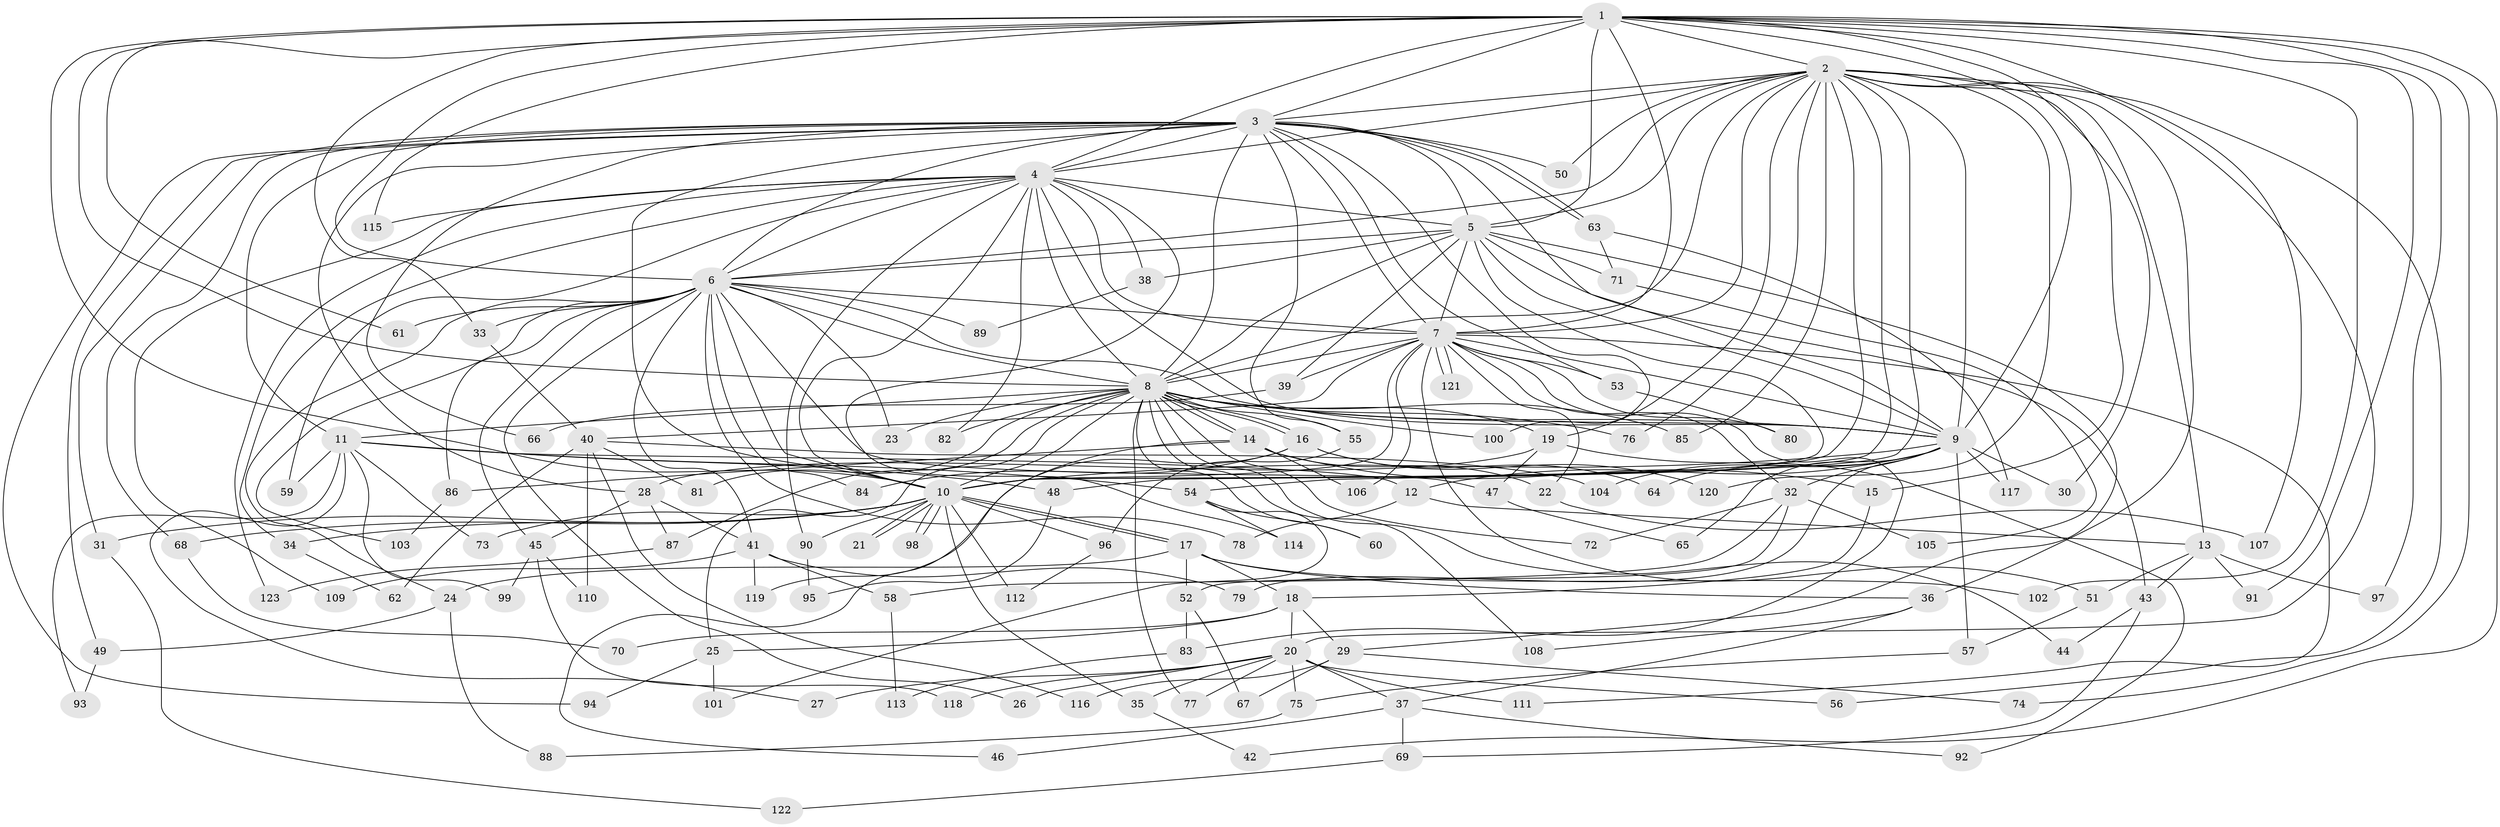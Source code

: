 // coarse degree distribution, {18: 0.03278688524590164, 16: 0.03278688524590164, 13: 0.01639344262295082, 25: 0.01639344262295082, 20: 0.01639344262295082, 24: 0.01639344262295082, 17: 0.01639344262295082, 21: 0.01639344262295082, 11: 0.03278688524590164, 4: 0.04918032786885246, 7: 0.06557377049180328, 3: 0.19672131147540983, 6: 0.04918032786885246, 9: 0.01639344262295082, 5: 0.04918032786885246, 2: 0.36065573770491804, 8: 0.01639344262295082}
// Generated by graph-tools (version 1.1) at 2025/17/03/04/25 18:17:46]
// undirected, 123 vertices, 271 edges
graph export_dot {
graph [start="1"]
  node [color=gray90,style=filled];
  1;
  2;
  3;
  4;
  5;
  6;
  7;
  8;
  9;
  10;
  11;
  12;
  13;
  14;
  15;
  16;
  17;
  18;
  19;
  20;
  21;
  22;
  23;
  24;
  25;
  26;
  27;
  28;
  29;
  30;
  31;
  32;
  33;
  34;
  35;
  36;
  37;
  38;
  39;
  40;
  41;
  42;
  43;
  44;
  45;
  46;
  47;
  48;
  49;
  50;
  51;
  52;
  53;
  54;
  55;
  56;
  57;
  58;
  59;
  60;
  61;
  62;
  63;
  64;
  65;
  66;
  67;
  68;
  69;
  70;
  71;
  72;
  73;
  74;
  75;
  76;
  77;
  78;
  79;
  80;
  81;
  82;
  83;
  84;
  85;
  86;
  87;
  88;
  89;
  90;
  91;
  92;
  93;
  94;
  95;
  96;
  97;
  98;
  99;
  100;
  101;
  102;
  103;
  104;
  105;
  106;
  107;
  108;
  109;
  110;
  111;
  112;
  113;
  114;
  115;
  116;
  117;
  118;
  119;
  120;
  121;
  122;
  123;
  1 -- 2;
  1 -- 3;
  1 -- 4;
  1 -- 5;
  1 -- 6;
  1 -- 7;
  1 -- 8;
  1 -- 9;
  1 -- 10;
  1 -- 30;
  1 -- 33;
  1 -- 42;
  1 -- 61;
  1 -- 74;
  1 -- 91;
  1 -- 97;
  1 -- 102;
  1 -- 107;
  1 -- 115;
  2 -- 3;
  2 -- 4;
  2 -- 5;
  2 -- 6;
  2 -- 7;
  2 -- 8;
  2 -- 9;
  2 -- 10;
  2 -- 13;
  2 -- 15;
  2 -- 19;
  2 -- 20;
  2 -- 36;
  2 -- 48;
  2 -- 50;
  2 -- 54;
  2 -- 56;
  2 -- 76;
  2 -- 85;
  2 -- 120;
  3 -- 4;
  3 -- 5;
  3 -- 6;
  3 -- 7;
  3 -- 8;
  3 -- 9;
  3 -- 10;
  3 -- 11;
  3 -- 28;
  3 -- 31;
  3 -- 49;
  3 -- 50;
  3 -- 53;
  3 -- 55;
  3 -- 63;
  3 -- 63;
  3 -- 66;
  3 -- 68;
  3 -- 94;
  3 -- 100;
  4 -- 5;
  4 -- 6;
  4 -- 7;
  4 -- 8;
  4 -- 9;
  4 -- 10;
  4 -- 34;
  4 -- 38;
  4 -- 59;
  4 -- 82;
  4 -- 90;
  4 -- 109;
  4 -- 114;
  4 -- 115;
  4 -- 123;
  5 -- 6;
  5 -- 7;
  5 -- 8;
  5 -- 9;
  5 -- 10;
  5 -- 29;
  5 -- 38;
  5 -- 39;
  5 -- 43;
  5 -- 71;
  6 -- 7;
  6 -- 8;
  6 -- 9;
  6 -- 10;
  6 -- 23;
  6 -- 24;
  6 -- 26;
  6 -- 33;
  6 -- 41;
  6 -- 45;
  6 -- 47;
  6 -- 61;
  6 -- 78;
  6 -- 84;
  6 -- 86;
  6 -- 89;
  6 -- 103;
  7 -- 8;
  7 -- 9;
  7 -- 10;
  7 -- 22;
  7 -- 32;
  7 -- 39;
  7 -- 40;
  7 -- 51;
  7 -- 53;
  7 -- 80;
  7 -- 83;
  7 -- 106;
  7 -- 111;
  7 -- 121;
  7 -- 121;
  8 -- 9;
  8 -- 10;
  8 -- 11;
  8 -- 14;
  8 -- 14;
  8 -- 16;
  8 -- 16;
  8 -- 19;
  8 -- 23;
  8 -- 25;
  8 -- 44;
  8 -- 55;
  8 -- 60;
  8 -- 72;
  8 -- 76;
  8 -- 77;
  8 -- 81;
  8 -- 82;
  8 -- 85;
  8 -- 87;
  8 -- 100;
  8 -- 108;
  9 -- 10;
  9 -- 12;
  9 -- 30;
  9 -- 32;
  9 -- 57;
  9 -- 64;
  9 -- 65;
  9 -- 79;
  9 -- 104;
  9 -- 117;
  10 -- 17;
  10 -- 17;
  10 -- 21;
  10 -- 21;
  10 -- 31;
  10 -- 34;
  10 -- 35;
  10 -- 68;
  10 -- 73;
  10 -- 90;
  10 -- 96;
  10 -- 98;
  10 -- 98;
  10 -- 112;
  11 -- 12;
  11 -- 27;
  11 -- 48;
  11 -- 54;
  11 -- 59;
  11 -- 73;
  11 -- 93;
  11 -- 99;
  12 -- 13;
  12 -- 78;
  13 -- 43;
  13 -- 51;
  13 -- 91;
  13 -- 97;
  14 -- 15;
  14 -- 22;
  14 -- 46;
  14 -- 86;
  14 -- 106;
  15 -- 18;
  16 -- 64;
  16 -- 84;
  16 -- 119;
  16 -- 120;
  17 -- 18;
  17 -- 24;
  17 -- 36;
  17 -- 52;
  17 -- 102;
  18 -- 20;
  18 -- 25;
  18 -- 29;
  18 -- 70;
  19 -- 28;
  19 -- 47;
  19 -- 92;
  20 -- 26;
  20 -- 27;
  20 -- 35;
  20 -- 37;
  20 -- 56;
  20 -- 75;
  20 -- 77;
  20 -- 111;
  20 -- 118;
  22 -- 107;
  24 -- 49;
  24 -- 88;
  25 -- 94;
  25 -- 101;
  28 -- 41;
  28 -- 45;
  28 -- 87;
  29 -- 67;
  29 -- 74;
  29 -- 116;
  31 -- 122;
  32 -- 52;
  32 -- 58;
  32 -- 72;
  32 -- 105;
  33 -- 40;
  34 -- 62;
  35 -- 42;
  36 -- 37;
  36 -- 108;
  37 -- 46;
  37 -- 69;
  37 -- 92;
  38 -- 89;
  39 -- 66;
  40 -- 62;
  40 -- 81;
  40 -- 104;
  40 -- 110;
  40 -- 116;
  41 -- 58;
  41 -- 79;
  41 -- 109;
  41 -- 119;
  43 -- 44;
  43 -- 69;
  45 -- 99;
  45 -- 110;
  45 -- 118;
  47 -- 65;
  48 -- 95;
  49 -- 93;
  51 -- 57;
  52 -- 67;
  52 -- 83;
  53 -- 80;
  54 -- 60;
  54 -- 101;
  54 -- 114;
  55 -- 96;
  57 -- 75;
  58 -- 113;
  63 -- 71;
  63 -- 117;
  68 -- 70;
  69 -- 122;
  71 -- 105;
  75 -- 88;
  83 -- 113;
  86 -- 103;
  87 -- 123;
  90 -- 95;
  96 -- 112;
}
